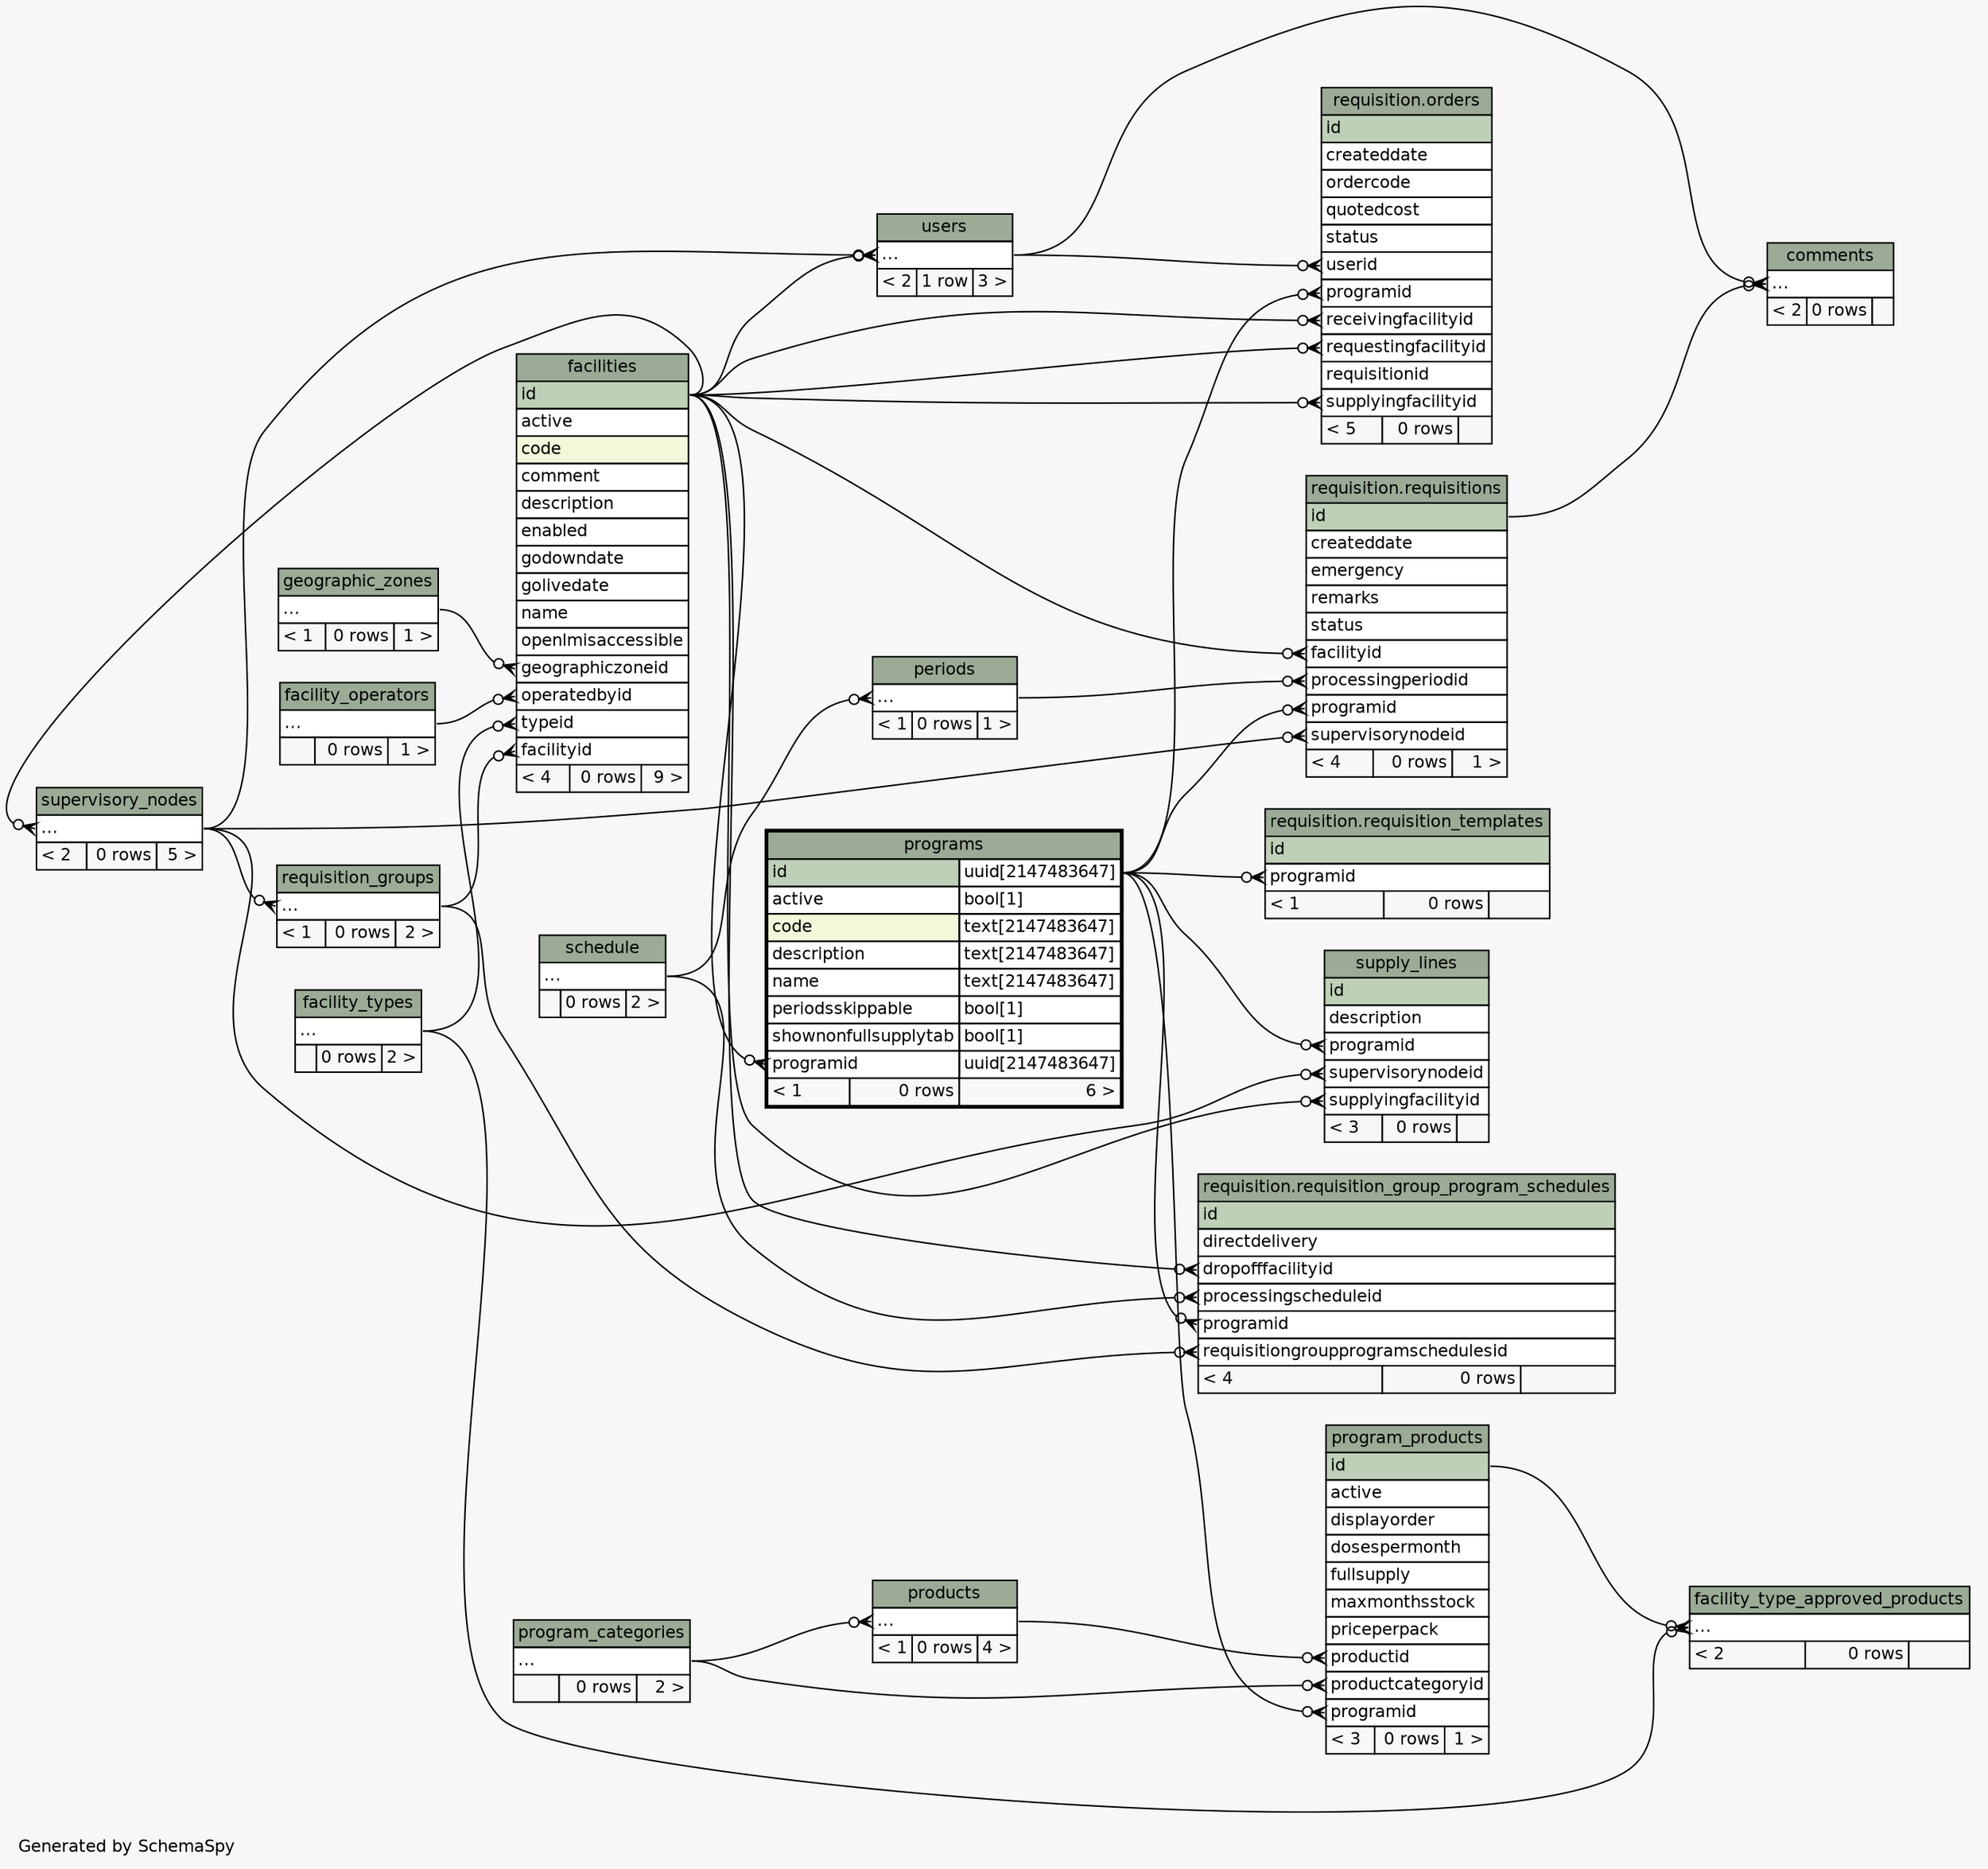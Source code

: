 // dot 2.38.0 on Linux 4.1.17-22.30.amzn1.x86_64
// SchemaSpy rev 590
digraph "twoDegreesRelationshipsDiagram" {
  graph [
    rankdir="RL"
    bgcolor="#f7f7f7"
    label="\nGenerated by SchemaSpy"
    labeljust="l"
    nodesep="0.18"
    ranksep="0.46"
    fontname="Helvetica"
    fontsize="11"
  ];
  node [
    fontname="Helvetica"
    fontsize="11"
    shape="plaintext"
  ];
  edge [
    arrowsize="0.8"
  ];
  "comments":"elipses":w -> "requisition.requisitions":"id":e [arrowhead=none dir=back arrowtail=crowodot];
  "comments":"elipses":w -> "users":"elipses":e [arrowhead=none dir=back arrowtail=crowodot];
  "facilities":"facilityid":w -> "requisition_groups":"elipses":e [arrowhead=none dir=back arrowtail=crowodot];
  "facilities":"geographiczoneid":w -> "geographic_zones":"elipses":e [arrowhead=none dir=back arrowtail=crowodot];
  "facilities":"operatedbyid":w -> "facility_operators":"elipses":e [arrowhead=none dir=back arrowtail=crowodot];
  "facilities":"typeid":w -> "facility_types":"elipses":e [arrowhead=none dir=back arrowtail=crowodot];
  "facility_type_approved_products":"elipses":w -> "facility_types":"elipses":e [arrowhead=none dir=back arrowtail=crowodot];
  "facility_type_approved_products":"elipses":w -> "program_products":"id":e [arrowhead=none dir=back arrowtail=crowodot];
  "requisition.orders":"programid":w -> "programs":"id.type":e [arrowhead=none dir=back arrowtail=crowodot];
  "requisition.orders":"receivingfacilityid":w -> "facilities":"id":e [arrowhead=none dir=back arrowtail=crowodot];
  "requisition.orders":"requestingfacilityid":w -> "facilities":"id":e [arrowhead=none dir=back arrowtail=crowodot];
  "requisition.orders":"supplyingfacilityid":w -> "facilities":"id":e [arrowhead=none dir=back arrowtail=crowodot];
  "requisition.orders":"userid":w -> "users":"elipses":e [arrowhead=none dir=back arrowtail=crowodot];
  "periods":"elipses":w -> "schedule":"elipses":e [arrowhead=none dir=back arrowtail=crowodot];
  "products":"elipses":w -> "program_categories":"elipses":e [arrowhead=none dir=back arrowtail=crowodot];
  "program_products":"productcategoryid":w -> "program_categories":"elipses":e [arrowhead=none dir=back arrowtail=crowodot];
  "program_products":"productid":w -> "products":"elipses":e [arrowhead=none dir=back arrowtail=crowodot];
  "program_products":"programid":w -> "programs":"id.type":e [arrowhead=none dir=back arrowtail=crowodot];
  "programs":"programid":w -> "facilities":"id":e [arrowhead=none dir=back arrowtail=crowodot];
  "requisition.requisition_group_program_schedules":"dropofffacilityid":w -> "facilities":"id":e [arrowhead=none dir=back arrowtail=crowodot];
  "requisition.requisition_group_program_schedules":"processingscheduleid":w -> "schedule":"elipses":e [arrowhead=none dir=back arrowtail=crowodot];
  "requisition.requisition_group_program_schedules":"programid":w -> "programs":"id.type":e [arrowhead=none dir=back arrowtail=crowodot];
  "requisition.requisition_group_program_schedules":"requisitiongroupprogramschedulesid":w -> "requisition_groups":"elipses":e [arrowhead=none dir=back arrowtail=crowodot];
  "requisition_groups":"elipses":w -> "supervisory_nodes":"elipses":e [arrowhead=none dir=back arrowtail=crowodot];
  "requisition.requisition_templates":"programid":w -> "programs":"id.type":e [arrowhead=none dir=back arrowtail=crowodot];
  "requisition.requisitions":"facilityid":w -> "facilities":"id":e [arrowhead=none dir=back arrowtail=crowodot];
  "requisition.requisitions":"processingperiodid":w -> "periods":"elipses":e [arrowhead=none dir=back arrowtail=crowodot];
  "requisition.requisitions":"programid":w -> "programs":"id.type":e [arrowhead=none dir=back arrowtail=crowodot];
  "requisition.requisitions":"supervisorynodeid":w -> "supervisory_nodes":"elipses":e [arrowhead=none dir=back arrowtail=crowodot];
  "supervisory_nodes":"elipses":w -> "facilities":"id":e [arrowhead=none dir=back arrowtail=crowodot];
  "supply_lines":"programid":w -> "programs":"id.type":e [arrowhead=none dir=back arrowtail=crowodot];
  "supply_lines":"supervisorynodeid":w -> "supervisory_nodes":"elipses":e [arrowhead=none dir=back arrowtail=crowodot];
  "supply_lines":"supplyingfacilityid":w -> "facilities":"id":e [arrowhead=none dir=back arrowtail=crowodot];
  "users":"elipses":w -> "facilities":"id":e [arrowhead=none dir=back arrowtail=crowodot];
  "users":"elipses":w -> "supervisory_nodes":"elipses":e [arrowhead=none dir=back arrowtail=crowodot];
  "comments" [
    label=<
    <TABLE BORDER="0" CELLBORDER="1" CELLSPACING="0" BGCOLOR="#ffffff">
      <TR><TD COLSPAN="3" BGCOLOR="#9bab96" ALIGN="CENTER">comments</TD></TR>
      <TR><TD PORT="elipses" COLSPAN="3" ALIGN="LEFT">...</TD></TR>
      <TR><TD ALIGN="LEFT" BGCOLOR="#f7f7f7">&lt; 2</TD><TD ALIGN="RIGHT" BGCOLOR="#f7f7f7">0 rows</TD><TD ALIGN="RIGHT" BGCOLOR="#f7f7f7">  </TD></TR>
    </TABLE>>
    URL="comments.html"
    tooltip="comments"
  ];
  "facilities" [
    label=<
    <TABLE BORDER="0" CELLBORDER="1" CELLSPACING="0" BGCOLOR="#ffffff">
      <TR><TD COLSPAN="3" BGCOLOR="#9bab96" ALIGN="CENTER">facilities</TD></TR>
      <TR><TD PORT="id" COLSPAN="3" BGCOLOR="#bed1b8" ALIGN="LEFT">id</TD></TR>
      <TR><TD PORT="active" COLSPAN="3" ALIGN="LEFT">active</TD></TR>
      <TR><TD PORT="code" COLSPAN="3" BGCOLOR="#f4f7da" ALIGN="LEFT">code</TD></TR>
      <TR><TD PORT="comment" COLSPAN="3" ALIGN="LEFT">comment</TD></TR>
      <TR><TD PORT="description" COLSPAN="3" ALIGN="LEFT">description</TD></TR>
      <TR><TD PORT="enabled" COLSPAN="3" ALIGN="LEFT">enabled</TD></TR>
      <TR><TD PORT="godowndate" COLSPAN="3" ALIGN="LEFT">godowndate</TD></TR>
      <TR><TD PORT="golivedate" COLSPAN="3" ALIGN="LEFT">golivedate</TD></TR>
      <TR><TD PORT="name" COLSPAN="3" ALIGN="LEFT">name</TD></TR>
      <TR><TD PORT="openlmisaccessible" COLSPAN="3" ALIGN="LEFT">openlmisaccessible</TD></TR>
      <TR><TD PORT="geographiczoneid" COLSPAN="3" ALIGN="LEFT">geographiczoneid</TD></TR>
      <TR><TD PORT="operatedbyid" COLSPAN="3" ALIGN="LEFT">operatedbyid</TD></TR>
      <TR><TD PORT="typeid" COLSPAN="3" ALIGN="LEFT">typeid</TD></TR>
      <TR><TD PORT="facilityid" COLSPAN="3" ALIGN="LEFT">facilityid</TD></TR>
      <TR><TD ALIGN="LEFT" BGCOLOR="#f7f7f7">&lt; 4</TD><TD ALIGN="RIGHT" BGCOLOR="#f7f7f7">0 rows</TD><TD ALIGN="RIGHT" BGCOLOR="#f7f7f7">9 &gt;</TD></TR>
    </TABLE>>
    URL="facilities.html"
    tooltip="facilities"
  ];
  "facility_operators" [
    label=<
    <TABLE BORDER="0" CELLBORDER="1" CELLSPACING="0" BGCOLOR="#ffffff">
      <TR><TD COLSPAN="3" BGCOLOR="#9bab96" ALIGN="CENTER">facility_operators</TD></TR>
      <TR><TD PORT="elipses" COLSPAN="3" ALIGN="LEFT">...</TD></TR>
      <TR><TD ALIGN="LEFT" BGCOLOR="#f7f7f7">  </TD><TD ALIGN="RIGHT" BGCOLOR="#f7f7f7">0 rows</TD><TD ALIGN="RIGHT" BGCOLOR="#f7f7f7">1 &gt;</TD></TR>
    </TABLE>>
    URL="facility_operators.html"
    tooltip="facility_operators"
  ];
  "facility_type_approved_products" [
    label=<
    <TABLE BORDER="0" CELLBORDER="1" CELLSPACING="0" BGCOLOR="#ffffff">
      <TR><TD COLSPAN="3" BGCOLOR="#9bab96" ALIGN="CENTER">facility_type_approved_products</TD></TR>
      <TR><TD PORT="elipses" COLSPAN="3" ALIGN="LEFT">...</TD></TR>
      <TR><TD ALIGN="LEFT" BGCOLOR="#f7f7f7">&lt; 2</TD><TD ALIGN="RIGHT" BGCOLOR="#f7f7f7">0 rows</TD><TD ALIGN="RIGHT" BGCOLOR="#f7f7f7">  </TD></TR>
    </TABLE>>
    URL="facility_type_approved_products.html"
    tooltip="facility_type_approved_products"
  ];
  "facility_types" [
    label=<
    <TABLE BORDER="0" CELLBORDER="1" CELLSPACING="0" BGCOLOR="#ffffff">
      <TR><TD COLSPAN="3" BGCOLOR="#9bab96" ALIGN="CENTER">facility_types</TD></TR>
      <TR><TD PORT="elipses" COLSPAN="3" ALIGN="LEFT">...</TD></TR>
      <TR><TD ALIGN="LEFT" BGCOLOR="#f7f7f7">  </TD><TD ALIGN="RIGHT" BGCOLOR="#f7f7f7">0 rows</TD><TD ALIGN="RIGHT" BGCOLOR="#f7f7f7">2 &gt;</TD></TR>
    </TABLE>>
    URL="facility_types.html"
    tooltip="facility_types"
  ];
  "geographic_zones" [
    label=<
    <TABLE BORDER="0" CELLBORDER="1" CELLSPACING="0" BGCOLOR="#ffffff">
      <TR><TD COLSPAN="3" BGCOLOR="#9bab96" ALIGN="CENTER">geographic_zones</TD></TR>
      <TR><TD PORT="elipses" COLSPAN="3" ALIGN="LEFT">...</TD></TR>
      <TR><TD ALIGN="LEFT" BGCOLOR="#f7f7f7">&lt; 1</TD><TD ALIGN="RIGHT" BGCOLOR="#f7f7f7">0 rows</TD><TD ALIGN="RIGHT" BGCOLOR="#f7f7f7">1 &gt;</TD></TR>
    </TABLE>>
    URL="geographic_zones.html"
    tooltip="geographic_zones"
  ];
  "requisition.orders" [
    label=<
    <TABLE BORDER="0" CELLBORDER="1" CELLSPACING="0" BGCOLOR="#ffffff">
      <TR><TD COLSPAN="3" BGCOLOR="#9bab96" ALIGN="CENTER">requisition.orders</TD></TR>
      <TR><TD PORT="id" COLSPAN="3" BGCOLOR="#bed1b8" ALIGN="LEFT">id</TD></TR>
      <TR><TD PORT="createddate" COLSPAN="3" ALIGN="LEFT">createddate</TD></TR>
      <TR><TD PORT="ordercode" COLSPAN="3" ALIGN="LEFT">ordercode</TD></TR>
      <TR><TD PORT="quotedcost" COLSPAN="3" ALIGN="LEFT">quotedcost</TD></TR>
      <TR><TD PORT="status" COLSPAN="3" ALIGN="LEFT">status</TD></TR>
      <TR><TD PORT="userid" COLSPAN="3" ALIGN="LEFT">userid</TD></TR>
      <TR><TD PORT="programid" COLSPAN="3" ALIGN="LEFT">programid</TD></TR>
      <TR><TD PORT="receivingfacilityid" COLSPAN="3" ALIGN="LEFT">receivingfacilityid</TD></TR>
      <TR><TD PORT="requestingfacilityid" COLSPAN="3" ALIGN="LEFT">requestingfacilityid</TD></TR>
      <TR><TD PORT="requisitionid" COLSPAN="3" ALIGN="LEFT">requisitionid</TD></TR>
      <TR><TD PORT="supplyingfacilityid" COLSPAN="3" ALIGN="LEFT">supplyingfacilityid</TD></TR>
      <TR><TD ALIGN="LEFT" BGCOLOR="#f7f7f7">&lt; 5</TD><TD ALIGN="RIGHT" BGCOLOR="#f7f7f7">0 rows</TD><TD ALIGN="RIGHT" BGCOLOR="#f7f7f7">  </TD></TR>
    </TABLE>>
    URL="../../requisition/tables/orders.html"
    tooltip="requisition.orders"
  ];
  "periods" [
    label=<
    <TABLE BORDER="0" CELLBORDER="1" CELLSPACING="0" BGCOLOR="#ffffff">
      <TR><TD COLSPAN="3" BGCOLOR="#9bab96" ALIGN="CENTER">periods</TD></TR>
      <TR><TD PORT="elipses" COLSPAN="3" ALIGN="LEFT">...</TD></TR>
      <TR><TD ALIGN="LEFT" BGCOLOR="#f7f7f7">&lt; 1</TD><TD ALIGN="RIGHT" BGCOLOR="#f7f7f7">0 rows</TD><TD ALIGN="RIGHT" BGCOLOR="#f7f7f7">1 &gt;</TD></TR>
    </TABLE>>
    URL="periods.html"
    tooltip="periods"
  ];
  "products" [
    label=<
    <TABLE BORDER="0" CELLBORDER="1" CELLSPACING="0" BGCOLOR="#ffffff">
      <TR><TD COLSPAN="3" BGCOLOR="#9bab96" ALIGN="CENTER">products</TD></TR>
      <TR><TD PORT="elipses" COLSPAN="3" ALIGN="LEFT">...</TD></TR>
      <TR><TD ALIGN="LEFT" BGCOLOR="#f7f7f7">&lt; 1</TD><TD ALIGN="RIGHT" BGCOLOR="#f7f7f7">0 rows</TD><TD ALIGN="RIGHT" BGCOLOR="#f7f7f7">4 &gt;</TD></TR>
    </TABLE>>
    URL="products.html"
    tooltip="products"
  ];
  "program_categories" [
    label=<
    <TABLE BORDER="0" CELLBORDER="1" CELLSPACING="0" BGCOLOR="#ffffff">
      <TR><TD COLSPAN="3" BGCOLOR="#9bab96" ALIGN="CENTER">program_categories</TD></TR>
      <TR><TD PORT="elipses" COLSPAN="3" ALIGN="LEFT">...</TD></TR>
      <TR><TD ALIGN="LEFT" BGCOLOR="#f7f7f7">  </TD><TD ALIGN="RIGHT" BGCOLOR="#f7f7f7">0 rows</TD><TD ALIGN="RIGHT" BGCOLOR="#f7f7f7">2 &gt;</TD></TR>
    </TABLE>>
    URL="program_categories.html"
    tooltip="program_categories"
  ];
  "program_products" [
    label=<
    <TABLE BORDER="0" CELLBORDER="1" CELLSPACING="0" BGCOLOR="#ffffff">
      <TR><TD COLSPAN="3" BGCOLOR="#9bab96" ALIGN="CENTER">program_products</TD></TR>
      <TR><TD PORT="id" COLSPAN="3" BGCOLOR="#bed1b8" ALIGN="LEFT">id</TD></TR>
      <TR><TD PORT="active" COLSPAN="3" ALIGN="LEFT">active</TD></TR>
      <TR><TD PORT="displayorder" COLSPAN="3" ALIGN="LEFT">displayorder</TD></TR>
      <TR><TD PORT="dosespermonth" COLSPAN="3" ALIGN="LEFT">dosespermonth</TD></TR>
      <TR><TD PORT="fullsupply" COLSPAN="3" ALIGN="LEFT">fullsupply</TD></TR>
      <TR><TD PORT="maxmonthsstock" COLSPAN="3" ALIGN="LEFT">maxmonthsstock</TD></TR>
      <TR><TD PORT="priceperpack" COLSPAN="3" ALIGN="LEFT">priceperpack</TD></TR>
      <TR><TD PORT="productid" COLSPAN="3" ALIGN="LEFT">productid</TD></TR>
      <TR><TD PORT="productcategoryid" COLSPAN="3" ALIGN="LEFT">productcategoryid</TD></TR>
      <TR><TD PORT="programid" COLSPAN="3" ALIGN="LEFT">programid</TD></TR>
      <TR><TD ALIGN="LEFT" BGCOLOR="#f7f7f7">&lt; 3</TD><TD ALIGN="RIGHT" BGCOLOR="#f7f7f7">0 rows</TD><TD ALIGN="RIGHT" BGCOLOR="#f7f7f7">1 &gt;</TD></TR>
    </TABLE>>
    URL="program_products.html"
    tooltip="program_products"
  ];
  "programs" [
    label=<
    <TABLE BORDER="2" CELLBORDER="1" CELLSPACING="0" BGCOLOR="#ffffff">
      <TR><TD COLSPAN="3" BGCOLOR="#9bab96" ALIGN="CENTER">programs</TD></TR>
      <TR><TD PORT="id" COLSPAN="2" BGCOLOR="#bed1b8" ALIGN="LEFT">id</TD><TD PORT="id.type" ALIGN="LEFT">uuid[2147483647]</TD></TR>
      <TR><TD PORT="active" COLSPAN="2" ALIGN="LEFT">active</TD><TD PORT="active.type" ALIGN="LEFT">bool[1]</TD></TR>
      <TR><TD PORT="code" COLSPAN="2" BGCOLOR="#f4f7da" ALIGN="LEFT">code</TD><TD PORT="code.type" ALIGN="LEFT">text[2147483647]</TD></TR>
      <TR><TD PORT="description" COLSPAN="2" ALIGN="LEFT">description</TD><TD PORT="description.type" ALIGN="LEFT">text[2147483647]</TD></TR>
      <TR><TD PORT="name" COLSPAN="2" ALIGN="LEFT">name</TD><TD PORT="name.type" ALIGN="LEFT">text[2147483647]</TD></TR>
      <TR><TD PORT="periodsskippable" COLSPAN="2" ALIGN="LEFT">periodsskippable</TD><TD PORT="periodsskippable.type" ALIGN="LEFT">bool[1]</TD></TR>
      <TR><TD PORT="shownonfullsupplytab" COLSPAN="2" ALIGN="LEFT">shownonfullsupplytab</TD><TD PORT="shownonfullsupplytab.type" ALIGN="LEFT">bool[1]</TD></TR>
      <TR><TD PORT="programid" COLSPAN="2" ALIGN="LEFT">programid</TD><TD PORT="programid.type" ALIGN="LEFT">uuid[2147483647]</TD></TR>
      <TR><TD ALIGN="LEFT" BGCOLOR="#f7f7f7">&lt; 1</TD><TD ALIGN="RIGHT" BGCOLOR="#f7f7f7">0 rows</TD><TD ALIGN="RIGHT" BGCOLOR="#f7f7f7">6 &gt;</TD></TR>
    </TABLE>>
    URL="programs.html"
    tooltip="programs"
  ];
  "requisition.requisition_group_program_schedules" [
    label=<
    <TABLE BORDER="0" CELLBORDER="1" CELLSPACING="0" BGCOLOR="#ffffff">
      <TR><TD COLSPAN="3" BGCOLOR="#9bab96" ALIGN="CENTER">requisition.requisition_group_program_schedules</TD></TR>
      <TR><TD PORT="id" COLSPAN="3" BGCOLOR="#bed1b8" ALIGN="LEFT">id</TD></TR>
      <TR><TD PORT="directdelivery" COLSPAN="3" ALIGN="LEFT">directdelivery</TD></TR>
      <TR><TD PORT="dropofffacilityid" COLSPAN="3" ALIGN="LEFT">dropofffacilityid</TD></TR>
      <TR><TD PORT="processingscheduleid" COLSPAN="3" ALIGN="LEFT">processingscheduleid</TD></TR>
      <TR><TD PORT="programid" COLSPAN="3" ALIGN="LEFT">programid</TD></TR>
      <TR><TD PORT="requisitiongroupprogramschedulesid" COLSPAN="3" ALIGN="LEFT">requisitiongroupprogramschedulesid</TD></TR>
      <TR><TD ALIGN="LEFT" BGCOLOR="#f7f7f7">&lt; 4</TD><TD ALIGN="RIGHT" BGCOLOR="#f7f7f7">0 rows</TD><TD ALIGN="RIGHT" BGCOLOR="#f7f7f7">  </TD></TR>
    </TABLE>>
    URL="../../requisition/tables/requisition_group_program_schedules.html"
    tooltip="requisition.requisition_group_program_schedules"
  ];
  "requisition_groups" [
    label=<
    <TABLE BORDER="0" CELLBORDER="1" CELLSPACING="0" BGCOLOR="#ffffff">
      <TR><TD COLSPAN="3" BGCOLOR="#9bab96" ALIGN="CENTER">requisition_groups</TD></TR>
      <TR><TD PORT="elipses" COLSPAN="3" ALIGN="LEFT">...</TD></TR>
      <TR><TD ALIGN="LEFT" BGCOLOR="#f7f7f7">&lt; 1</TD><TD ALIGN="RIGHT" BGCOLOR="#f7f7f7">0 rows</TD><TD ALIGN="RIGHT" BGCOLOR="#f7f7f7">2 &gt;</TD></TR>
    </TABLE>>
    URL="requisition_groups.html"
    tooltip="requisition_groups"
  ];
  "requisition.requisition_templates" [
    label=<
    <TABLE BORDER="0" CELLBORDER="1" CELLSPACING="0" BGCOLOR="#ffffff">
      <TR><TD COLSPAN="3" BGCOLOR="#9bab96" ALIGN="CENTER">requisition.requisition_templates</TD></TR>
      <TR><TD PORT="id" COLSPAN="3" BGCOLOR="#bed1b8" ALIGN="LEFT">id</TD></TR>
      <TR><TD PORT="programid" COLSPAN="3" ALIGN="LEFT">programid</TD></TR>
      <TR><TD ALIGN="LEFT" BGCOLOR="#f7f7f7">&lt; 1</TD><TD ALIGN="RIGHT" BGCOLOR="#f7f7f7">0 rows</TD><TD ALIGN="RIGHT" BGCOLOR="#f7f7f7">  </TD></TR>
    </TABLE>>
    URL="../../requisition/tables/requisition_templates.html"
    tooltip="requisition.requisition_templates"
  ];
  "requisition.requisitions" [
    label=<
    <TABLE BORDER="0" CELLBORDER="1" CELLSPACING="0" BGCOLOR="#ffffff">
      <TR><TD COLSPAN="3" BGCOLOR="#9bab96" ALIGN="CENTER">requisition.requisitions</TD></TR>
      <TR><TD PORT="id" COLSPAN="3" BGCOLOR="#bed1b8" ALIGN="LEFT">id</TD></TR>
      <TR><TD PORT="createddate" COLSPAN="3" ALIGN="LEFT">createddate</TD></TR>
      <TR><TD PORT="emergency" COLSPAN="3" ALIGN="LEFT">emergency</TD></TR>
      <TR><TD PORT="remarks" COLSPAN="3" ALIGN="LEFT">remarks</TD></TR>
      <TR><TD PORT="status" COLSPAN="3" ALIGN="LEFT">status</TD></TR>
      <TR><TD PORT="facilityid" COLSPAN="3" ALIGN="LEFT">facilityid</TD></TR>
      <TR><TD PORT="processingperiodid" COLSPAN="3" ALIGN="LEFT">processingperiodid</TD></TR>
      <TR><TD PORT="programid" COLSPAN="3" ALIGN="LEFT">programid</TD></TR>
      <TR><TD PORT="supervisorynodeid" COLSPAN="3" ALIGN="LEFT">supervisorynodeid</TD></TR>
      <TR><TD ALIGN="LEFT" BGCOLOR="#f7f7f7">&lt; 4</TD><TD ALIGN="RIGHT" BGCOLOR="#f7f7f7">0 rows</TD><TD ALIGN="RIGHT" BGCOLOR="#f7f7f7">1 &gt;</TD></TR>
    </TABLE>>
    URL="../../requisition/tables/requisitions.html"
    tooltip="requisition.requisitions"
  ];
  "schedule" [
    label=<
    <TABLE BORDER="0" CELLBORDER="1" CELLSPACING="0" BGCOLOR="#ffffff">
      <TR><TD COLSPAN="3" BGCOLOR="#9bab96" ALIGN="CENTER">schedule</TD></TR>
      <TR><TD PORT="elipses" COLSPAN="3" ALIGN="LEFT">...</TD></TR>
      <TR><TD ALIGN="LEFT" BGCOLOR="#f7f7f7">  </TD><TD ALIGN="RIGHT" BGCOLOR="#f7f7f7">0 rows</TD><TD ALIGN="RIGHT" BGCOLOR="#f7f7f7">2 &gt;</TD></TR>
    </TABLE>>
    URL="schedule.html"
    tooltip="schedule"
  ];
  "supervisory_nodes" [
    label=<
    <TABLE BORDER="0" CELLBORDER="1" CELLSPACING="0" BGCOLOR="#ffffff">
      <TR><TD COLSPAN="3" BGCOLOR="#9bab96" ALIGN="CENTER">supervisory_nodes</TD></TR>
      <TR><TD PORT="elipses" COLSPAN="3" ALIGN="LEFT">...</TD></TR>
      <TR><TD ALIGN="LEFT" BGCOLOR="#f7f7f7">&lt; 2</TD><TD ALIGN="RIGHT" BGCOLOR="#f7f7f7">0 rows</TD><TD ALIGN="RIGHT" BGCOLOR="#f7f7f7">5 &gt;</TD></TR>
    </TABLE>>
    URL="supervisory_nodes.html"
    tooltip="supervisory_nodes"
  ];
  "supply_lines" [
    label=<
    <TABLE BORDER="0" CELLBORDER="1" CELLSPACING="0" BGCOLOR="#ffffff">
      <TR><TD COLSPAN="3" BGCOLOR="#9bab96" ALIGN="CENTER">supply_lines</TD></TR>
      <TR><TD PORT="id" COLSPAN="3" BGCOLOR="#bed1b8" ALIGN="LEFT">id</TD></TR>
      <TR><TD PORT="description" COLSPAN="3" ALIGN="LEFT">description</TD></TR>
      <TR><TD PORT="programid" COLSPAN="3" ALIGN="LEFT">programid</TD></TR>
      <TR><TD PORT="supervisorynodeid" COLSPAN="3" ALIGN="LEFT">supervisorynodeid</TD></TR>
      <TR><TD PORT="supplyingfacilityid" COLSPAN="3" ALIGN="LEFT">supplyingfacilityid</TD></TR>
      <TR><TD ALIGN="LEFT" BGCOLOR="#f7f7f7">&lt; 3</TD><TD ALIGN="RIGHT" BGCOLOR="#f7f7f7">0 rows</TD><TD ALIGN="RIGHT" BGCOLOR="#f7f7f7">  </TD></TR>
    </TABLE>>
    URL="supply_lines.html"
    tooltip="supply_lines"
  ];
  "users" [
    label=<
    <TABLE BORDER="0" CELLBORDER="1" CELLSPACING="0" BGCOLOR="#ffffff">
      <TR><TD COLSPAN="3" BGCOLOR="#9bab96" ALIGN="CENTER">users</TD></TR>
      <TR><TD PORT="elipses" COLSPAN="3" ALIGN="LEFT">...</TD></TR>
      <TR><TD ALIGN="LEFT" BGCOLOR="#f7f7f7">&lt; 2</TD><TD ALIGN="RIGHT" BGCOLOR="#f7f7f7">1 row</TD><TD ALIGN="RIGHT" BGCOLOR="#f7f7f7">3 &gt;</TD></TR>
    </TABLE>>
    URL="users.html"
    tooltip="users"
  ];
}
